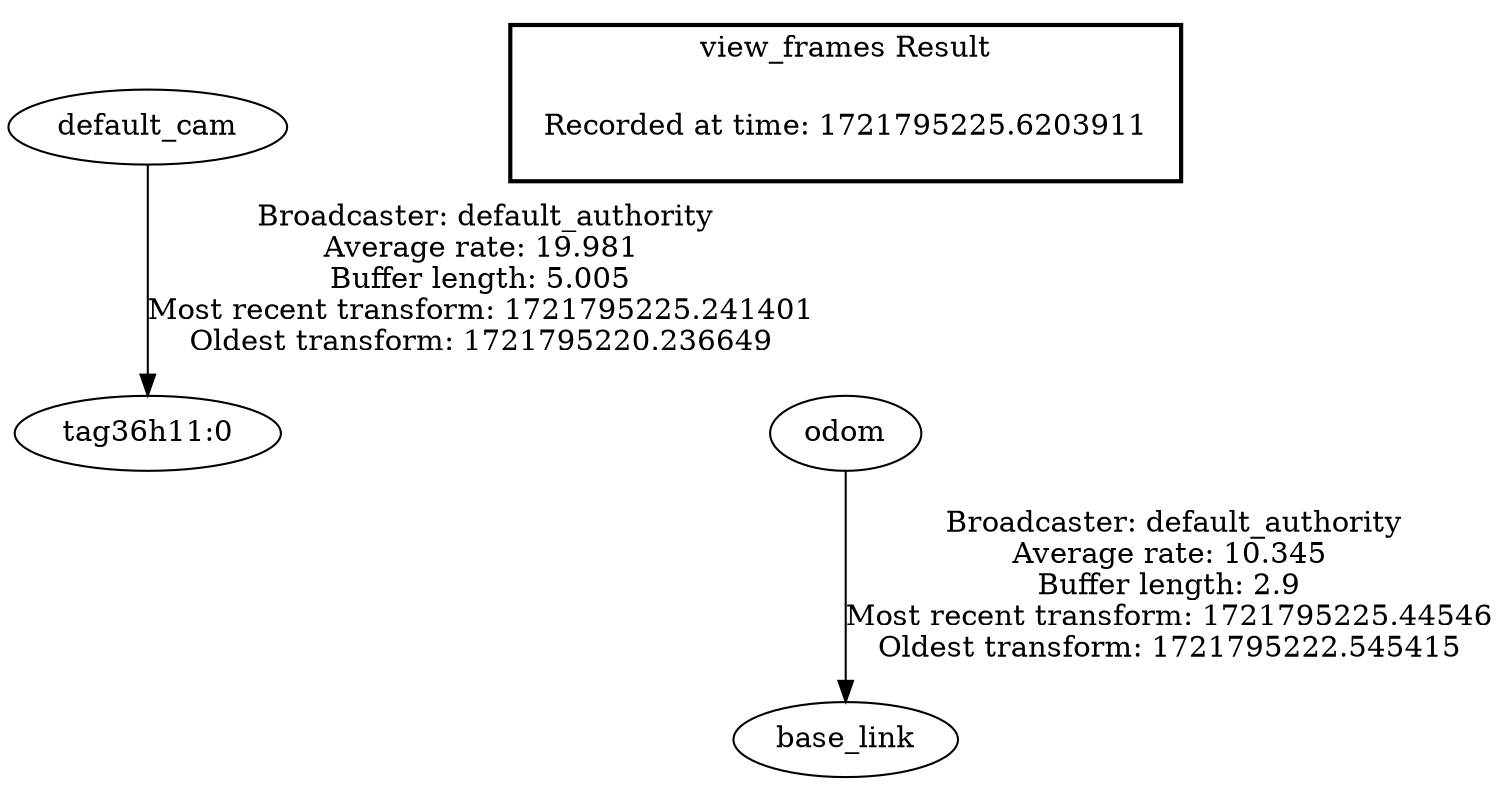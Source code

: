 digraph G {
"default_cam" -> "tag36h11:0"[label=" Broadcaster: default_authority\nAverage rate: 19.981\nBuffer length: 5.005\nMost recent transform: 1721795225.241401\nOldest transform: 1721795220.236649\n"];
"odom" -> "base_link"[label=" Broadcaster: default_authority\nAverage rate: 10.345\nBuffer length: 2.9\nMost recent transform: 1721795225.44546\nOldest transform: 1721795222.545415\n"];
edge [style=invis];
 subgraph cluster_legend { style=bold; color=black; label ="view_frames Result";
"Recorded at time: 1721795225.6203911"[ shape=plaintext ] ;
}->"odom";
}